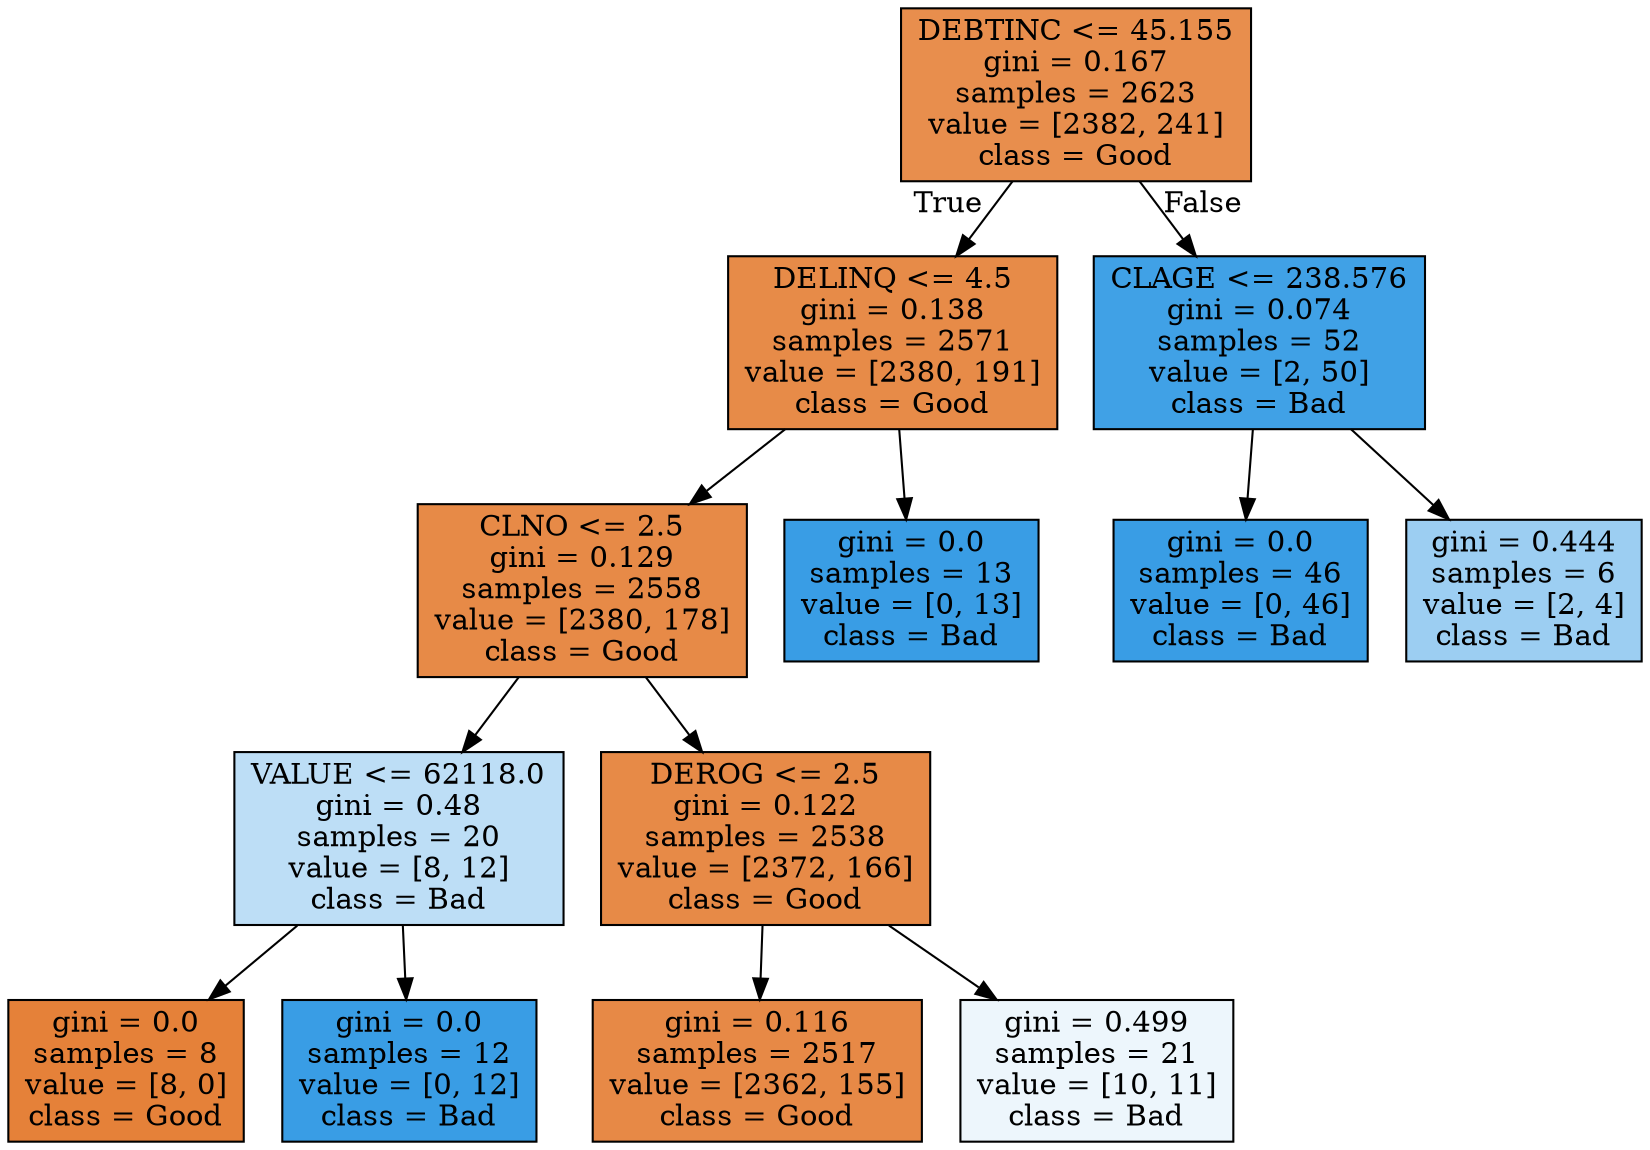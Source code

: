 digraph Tree {
node [shape=box, style="filled", color="black"] ;
0 [label="DEBTINC <= 45.155\ngini = 0.167\nsamples = 2623\nvalue = [2382, 241]\nclass = Good", fillcolor="#e58139e5"] ;
1 [label="DELINQ <= 4.5\ngini = 0.138\nsamples = 2571\nvalue = [2380, 191]\nclass = Good", fillcolor="#e58139eb"] ;
0 -> 1 [labeldistance=2.5, labelangle=45, headlabel="True"] ;
2 [label="CLNO <= 2.5\ngini = 0.129\nsamples = 2558\nvalue = [2380, 178]\nclass = Good", fillcolor="#e58139ec"] ;
1 -> 2 ;
3 [label="VALUE <= 62118.0\ngini = 0.48\nsamples = 20\nvalue = [8, 12]\nclass = Bad", fillcolor="#399de555"] ;
2 -> 3 ;
4 [label="gini = 0.0\nsamples = 8\nvalue = [8, 0]\nclass = Good", fillcolor="#e58139ff"] ;
3 -> 4 ;
5 [label="gini = 0.0\nsamples = 12\nvalue = [0, 12]\nclass = Bad", fillcolor="#399de5ff"] ;
3 -> 5 ;
6 [label="DEROG <= 2.5\ngini = 0.122\nsamples = 2538\nvalue = [2372, 166]\nclass = Good", fillcolor="#e58139ed"] ;
2 -> 6 ;
7 [label="gini = 0.116\nsamples = 2517\nvalue = [2362, 155]\nclass = Good", fillcolor="#e58139ee"] ;
6 -> 7 ;
8 [label="gini = 0.499\nsamples = 21\nvalue = [10, 11]\nclass = Bad", fillcolor="#399de517"] ;
6 -> 8 ;
9 [label="gini = 0.0\nsamples = 13\nvalue = [0, 13]\nclass = Bad", fillcolor="#399de5ff"] ;
1 -> 9 ;
10 [label="CLAGE <= 238.576\ngini = 0.074\nsamples = 52\nvalue = [2, 50]\nclass = Bad", fillcolor="#399de5f5"] ;
0 -> 10 [labeldistance=2.5, labelangle=-45, headlabel="False"] ;
11 [label="gini = 0.0\nsamples = 46\nvalue = [0, 46]\nclass = Bad", fillcolor="#399de5ff"] ;
10 -> 11 ;
12 [label="gini = 0.444\nsamples = 6\nvalue = [2, 4]\nclass = Bad", fillcolor="#399de57f"] ;
10 -> 12 ;
}